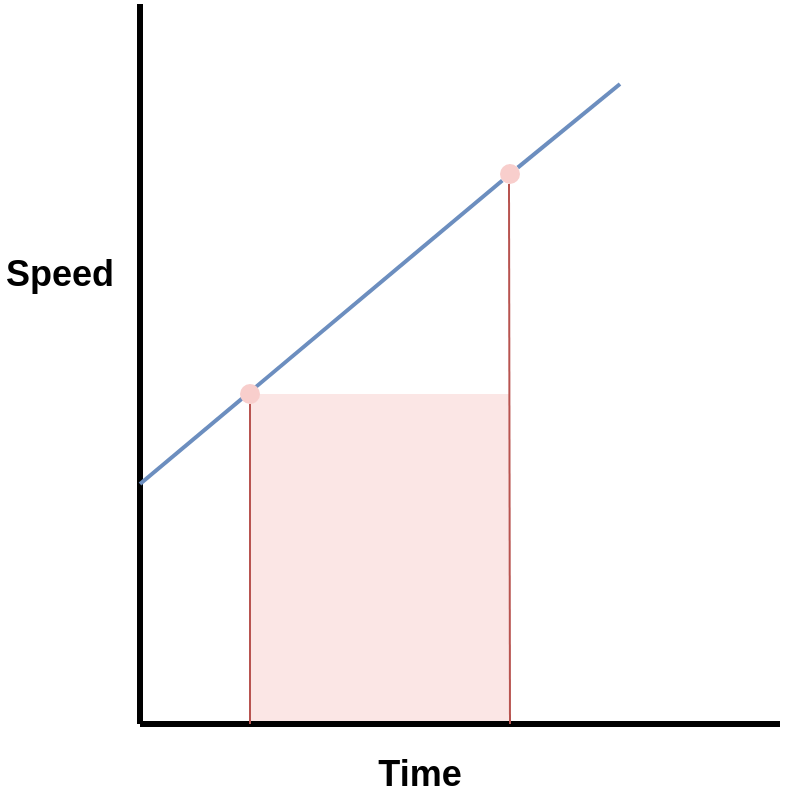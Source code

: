 <mxfile version="26.0.3">
  <diagram name="Page-1" id="s7K3Om-JziDVqv6ZY2V3">
    <mxGraphModel dx="1050" dy="565" grid="1" gridSize="10" guides="1" tooltips="1" connect="1" arrows="1" fold="1" page="1" pageScale="1" pageWidth="413" pageHeight="583" math="0" shadow="0">
      <root>
        <mxCell id="0" />
        <mxCell id="1" parent="0" />
        <mxCell id="woH91YMG4Nk-elldio-7-17" value="" style="whiteSpace=wrap;html=1;strokeColor=none;fillColor=#f8cecc;opacity=50;" vertex="1" parent="1">
          <mxGeometry x="135" y="235" width="130" height="165" as="geometry" />
        </mxCell>
        <mxCell id="woH91YMG4Nk-elldio-7-1" value="" style="endArrow=none;html=1;rounded=0;strokeWidth=3;" edge="1" parent="1">
          <mxGeometry width="50" height="50" relative="1" as="geometry">
            <mxPoint x="80" y="400" as="sourcePoint" />
            <mxPoint x="80" y="40" as="targetPoint" />
          </mxGeometry>
        </mxCell>
        <mxCell id="woH91YMG4Nk-elldio-7-2" value="" style="endArrow=none;html=1;rounded=0;strokeWidth=3;" edge="1" parent="1">
          <mxGeometry width="50" height="50" relative="1" as="geometry">
            <mxPoint x="80" y="400" as="sourcePoint" />
            <mxPoint x="400" y="400" as="targetPoint" />
          </mxGeometry>
        </mxCell>
        <mxCell id="woH91YMG4Nk-elldio-7-3" value="&lt;b&gt;&lt;font style=&quot;font-size: 18px;&quot;&gt;Speed&lt;/font&gt;&lt;/b&gt;" style="text;html=1;align=center;verticalAlign=middle;whiteSpace=wrap;rounded=0;" vertex="1" parent="1">
          <mxGeometry x="10" y="160" width="60" height="30" as="geometry" />
        </mxCell>
        <mxCell id="woH91YMG4Nk-elldio-7-4" value="&lt;b&gt;&lt;font style=&quot;font-size: 18px;&quot;&gt;Time&lt;/font&gt;&lt;/b&gt;" style="text;html=1;align=center;verticalAlign=middle;whiteSpace=wrap;rounded=0;" vertex="1" parent="1">
          <mxGeometry x="190" y="410" width="60" height="30" as="geometry" />
        </mxCell>
        <mxCell id="woH91YMG4Nk-elldio-7-5" value="" style="endArrow=none;html=1;rounded=0;strokeWidth=2;fillColor=#dae8fc;strokeColor=#6c8ebf;" edge="1" parent="1" source="woH91YMG4Nk-elldio-7-11">
          <mxGeometry width="50" height="50" relative="1" as="geometry">
            <mxPoint x="80" y="280" as="sourcePoint" />
            <mxPoint x="320" y="80" as="targetPoint" />
          </mxGeometry>
        </mxCell>
        <mxCell id="woH91YMG4Nk-elldio-7-14" value="" style="endArrow=none;html=1;rounded=0;strokeWidth=2;fillColor=#dae8fc;strokeColor=#6c8ebf;" edge="1" parent="1" target="woH91YMG4Nk-elldio-7-11">
          <mxGeometry width="50" height="50" relative="1" as="geometry">
            <mxPoint x="80" y="280" as="sourcePoint" />
            <mxPoint x="320" y="80" as="targetPoint" />
          </mxGeometry>
        </mxCell>
        <mxCell id="woH91YMG4Nk-elldio-7-11" value="" style="ellipse;whiteSpace=wrap;html=1;aspect=fixed;fillColor=#f8cecc;strokeColor=none;" vertex="1" parent="1">
          <mxGeometry x="260" y="120" width="10" height="10" as="geometry" />
        </mxCell>
        <mxCell id="woH91YMG4Nk-elldio-7-6" value="" style="ellipse;whiteSpace=wrap;html=1;aspect=fixed;fillColor=#f8cecc;strokeColor=none;" vertex="1" parent="1">
          <mxGeometry x="130" y="230" width="10" height="10" as="geometry" />
        </mxCell>
        <mxCell id="woH91YMG4Nk-elldio-7-15" value="" style="endArrow=none;html=1;rounded=0;entryX=0.5;entryY=1;entryDx=0;entryDy=0;fillColor=#f8cecc;strokeColor=#b85450;" edge="1" parent="1" target="woH91YMG4Nk-elldio-7-6">
          <mxGeometry width="50" height="50" relative="1" as="geometry">
            <mxPoint x="135" y="400" as="sourcePoint" />
            <mxPoint x="440" y="270" as="targetPoint" />
          </mxGeometry>
        </mxCell>
        <mxCell id="woH91YMG4Nk-elldio-7-16" value="" style="endArrow=none;html=1;rounded=0;entryX=0.5;entryY=1;entryDx=0;entryDy=0;fillColor=#f8cecc;strokeColor=#b85450;" edge="1" parent="1">
          <mxGeometry width="50" height="50" relative="1" as="geometry">
            <mxPoint x="265" y="400" as="sourcePoint" />
            <mxPoint x="264.5" y="130" as="targetPoint" />
          </mxGeometry>
        </mxCell>
      </root>
    </mxGraphModel>
  </diagram>
</mxfile>
